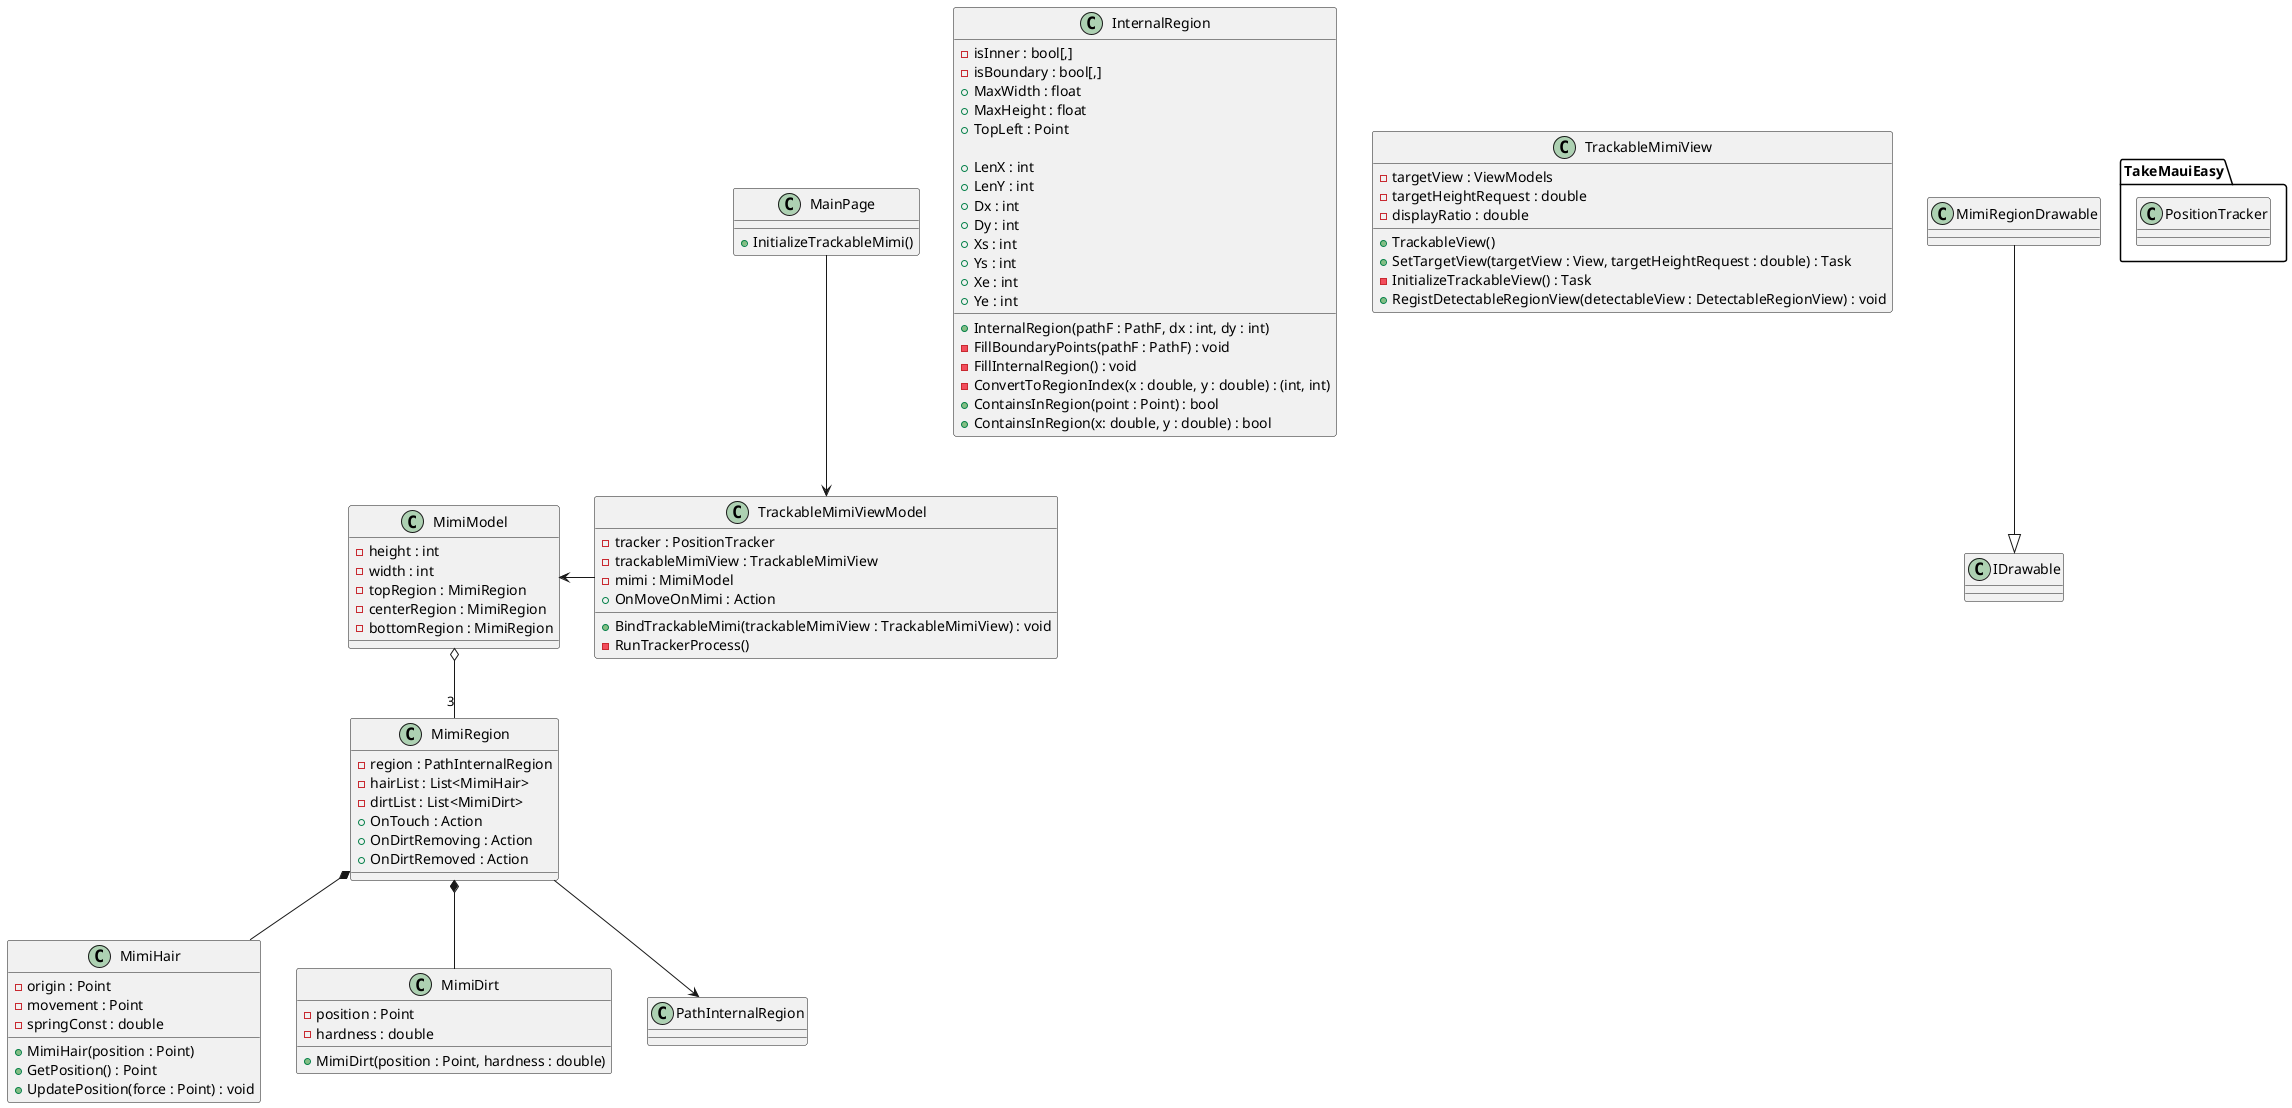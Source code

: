 @startuml MimikakiClassDiagram
' Models
class MimiModel
{
    - height : int
    - width : int
    - topRegion : MimiRegion
    - centerRegion : MimiRegion
    - bottomRegion : MimiRegion
}

class MimiRegion
{
    - region : PathInternalRegion
    - hairList : List<MimiHair>
    - dirtList : List<MimiDirt>
    + OnTouch : Action
    + OnDirtRemoving : Action
    + OnDirtRemoved : Action
}

class MimiHair
{
    - origin : Point
    - movement : Point
    - springConst : double
    + MimiHair(position : Point)
    + GetPosition() : Point
    + UpdatePosition(force : Point) : void
}

class MimiDirt
{
    - position : Point
    - hardness : double
    + MimiDirt(position : Point, hardness : double)
}

class InternalRegion
{
    '- dict : Dictionary<string, bool[,]>
    '+ this[string] : bool[,]
    - isInner : bool[,]
    - isBoundary : bool[,]
    + MaxWidth : float
    + MaxHeight : float
    + TopLeft : Point
    
    + LenX : int
    + LenY : int
    + Dx : int
    + Dy : int
    + Xs : int
    + Ys : int
    + Xe : int
    + Ye : int
    + InternalRegion(pathF : PathF, dx : int, dy : int)
    - FillBoundaryPoints(pathF : PathF) : void
    - FillInternalRegion() : void
    - ConvertToRegionIndex(x : double, y : double) : (int, int)
    + ContainsInRegion(point : Point) : bool
    + ContainsInRegion(x: double, y : double) : bool
}

' Views
class TrackableMimiView
{
    - targetView : ViewModels
    - targetHeightRequest : double
    - displayRatio : double
    + TrackableView()
    + SetTargetView(targetView : View, targetHeightRequest : double) : Task
    - InitializeTrackableView() : Task
    + RegistDetectableRegionView(detectableView : DetectableRegionView) : void
}

' class MimiRegionView
' {
'     - regionDots : Shape[,]
'     + DetectableRegionView(...)
'     + ShowFlaggedRegion(region : PathInternalRegion, flags : bool[,], color : Color) : void
' }

' ViewModels
class TrackableMimiViewModel
{
    - tracker : PositionTracker
    - trackableMimiView : TrackableMimiView
    - mimi : MimiModel
    + OnMoveOnMimi : Action
    + BindTrackableMimi(trackableMimiView : TrackableMimiView) : void
    - RunTrackerProcess()
}

' class MimiRegionViewModel
' {
'     - regionView : MimiRegionView
'     - region : MimiRegion
'     + MimiRegionViewModel(geometry : Geometry)
' }

' Drawable
class MimiRegionDrawable
{

}

' Page
class MainPage
{
    + InitializeTrackableMimi()
}

' Library
package TakeMauiEasy
{
    class PositionTracker
}

' 
MimiModel o-- "3" MimiRegion
MimiRegion --> PathInternalRegion
MimiRegion *-- MimiHair
MimiRegion *-- MimiDirt
'TrackableMimiView *-- MimiRegionView
'TrackableMimiViewModel -right-> TrackableMimiView
TrackableMimiViewModel -left-> MimiModel
MainPage --> TrackableMimiViewModel

'TrackableMimiViewModel --> PositionTracker

'TrackableMimiViewModel o-- "3" MimiRegionViewModel
'MimiRegionViewModel --> MimiRegionView
'MimiRegionView --> MimiRegionDrawable
MimiRegionDrawable --|> IDrawable

@enduml